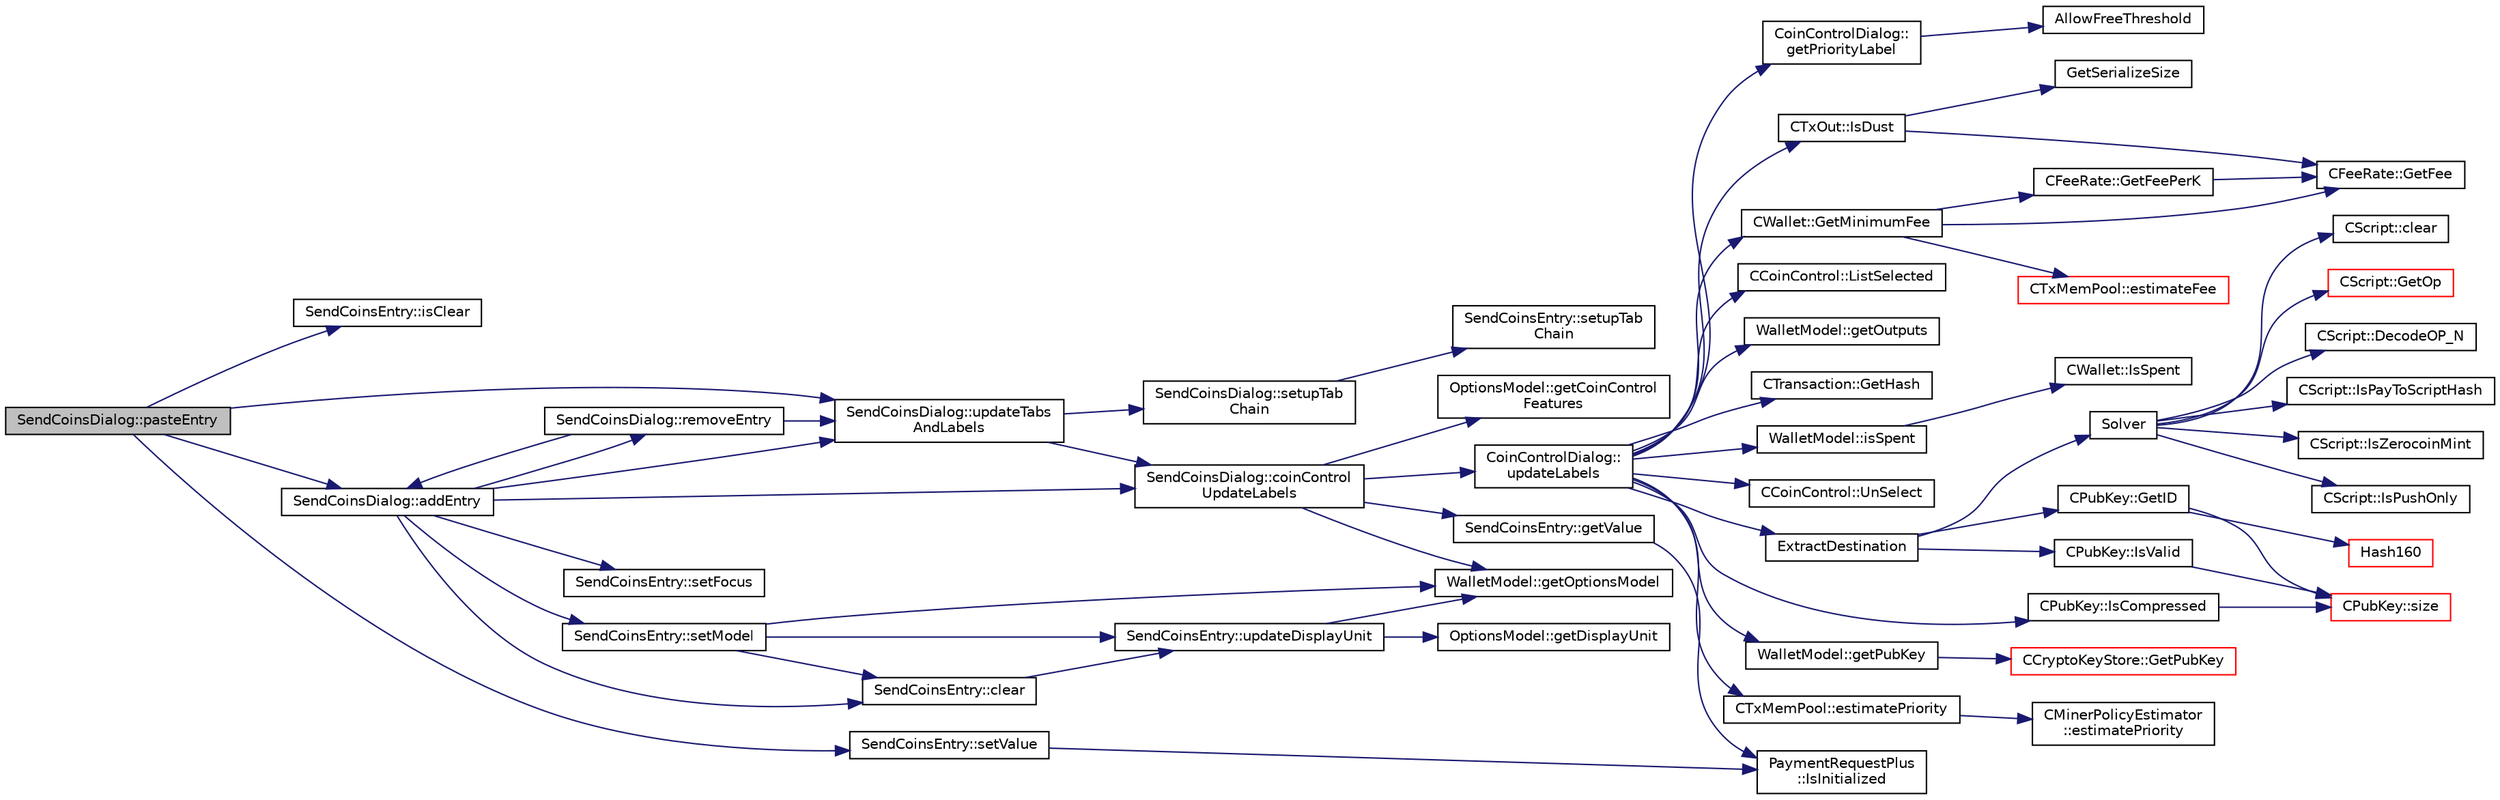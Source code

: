 digraph "SendCoinsDialog::pasteEntry"
{
  edge [fontname="Helvetica",fontsize="10",labelfontname="Helvetica",labelfontsize="10"];
  node [fontname="Helvetica",fontsize="10",shape=record];
  rankdir="LR";
  Node907 [label="SendCoinsDialog::pasteEntry",height=0.2,width=0.4,color="black", fillcolor="grey75", style="filled", fontcolor="black"];
  Node907 -> Node908 [color="midnightblue",fontsize="10",style="solid",fontname="Helvetica"];
  Node908 [label="SendCoinsEntry::isClear",height=0.2,width=0.4,color="black", fillcolor="white", style="filled",URL="$class_send_coins_entry.html#a1dcce9480364868dfd0bb8782e039e57",tooltip="Return whether the entry is still empty and unedited. "];
  Node907 -> Node909 [color="midnightblue",fontsize="10",style="solid",fontname="Helvetica"];
  Node909 [label="SendCoinsDialog::addEntry",height=0.2,width=0.4,color="black", fillcolor="white", style="filled",URL="$class_send_coins_dialog.html#a3d680a76b967641115c6ff2fa83fb62a"];
  Node909 -> Node910 [color="midnightblue",fontsize="10",style="solid",fontname="Helvetica"];
  Node910 [label="SendCoinsEntry::setModel",height=0.2,width=0.4,color="black", fillcolor="white", style="filled",URL="$class_send_coins_entry.html#a831f8f9a63acd77b7d66d5393e12310b"];
  Node910 -> Node911 [color="midnightblue",fontsize="10",style="solid",fontname="Helvetica"];
  Node911 [label="WalletModel::getOptionsModel",height=0.2,width=0.4,color="black", fillcolor="white", style="filled",URL="$class_wallet_model.html#a96d53e56b3f8f07537ea2523f7a7d300"];
  Node910 -> Node912 [color="midnightblue",fontsize="10",style="solid",fontname="Helvetica"];
  Node912 [label="SendCoinsEntry::updateDisplayUnit",height=0.2,width=0.4,color="black", fillcolor="white", style="filled",URL="$class_send_coins_entry.html#a6ff4bd5b370545bcfd6214e866ee33f3"];
  Node912 -> Node911 [color="midnightblue",fontsize="10",style="solid",fontname="Helvetica"];
  Node912 -> Node913 [color="midnightblue",fontsize="10",style="solid",fontname="Helvetica"];
  Node913 [label="OptionsModel::getDisplayUnit",height=0.2,width=0.4,color="black", fillcolor="white", style="filled",URL="$class_options_model.html#a3b6e4d4ef42be3aaba315b8cd14f468e"];
  Node910 -> Node914 [color="midnightblue",fontsize="10",style="solid",fontname="Helvetica"];
  Node914 [label="SendCoinsEntry::clear",height=0.2,width=0.4,color="black", fillcolor="white", style="filled",URL="$class_send_coins_entry.html#abff66fcd456c82144e7a2c410f5082ac"];
  Node914 -> Node912 [color="midnightblue",fontsize="10",style="solid",fontname="Helvetica"];
  Node909 -> Node915 [color="midnightblue",fontsize="10",style="solid",fontname="Helvetica"];
  Node915 [label="SendCoinsDialog::removeEntry",height=0.2,width=0.4,color="black", fillcolor="white", style="filled",URL="$class_send_coins_dialog.html#aabd82a79bd2358493f36425f1d62136b"];
  Node915 -> Node909 [color="midnightblue",fontsize="10",style="solid",fontname="Helvetica"];
  Node915 -> Node916 [color="midnightblue",fontsize="10",style="solid",fontname="Helvetica"];
  Node916 [label="SendCoinsDialog::updateTabs\lAndLabels",height=0.2,width=0.4,color="black", fillcolor="white", style="filled",URL="$class_send_coins_dialog.html#a3b834c739f7d02d8086a2bf58525c5f0"];
  Node916 -> Node917 [color="midnightblue",fontsize="10",style="solid",fontname="Helvetica"];
  Node917 [label="SendCoinsDialog::setupTab\lChain",height=0.2,width=0.4,color="black", fillcolor="white", style="filled",URL="$class_send_coins_dialog.html#a689658987f2af0896f25bf37bb945d91",tooltip="Set up the tab chain manually, as Qt messes up the tab chain by default in some cases (issue https://..."];
  Node917 -> Node918 [color="midnightblue",fontsize="10",style="solid",fontname="Helvetica"];
  Node918 [label="SendCoinsEntry::setupTab\lChain",height=0.2,width=0.4,color="black", fillcolor="white", style="filled",URL="$class_send_coins_entry.html#aa431a0bf53174b3a012fe224e472bc13",tooltip="Set up the tab chain manually, as Qt messes up the tab chain by default in some cases (issue https://..."];
  Node916 -> Node919 [color="midnightblue",fontsize="10",style="solid",fontname="Helvetica"];
  Node919 [label="SendCoinsDialog::coinControl\lUpdateLabels",height=0.2,width=0.4,color="black", fillcolor="white", style="filled",URL="$class_send_coins_dialog.html#ae4f429aabcaf309aa314b90049be2a74"];
  Node919 -> Node911 [color="midnightblue",fontsize="10",style="solid",fontname="Helvetica"];
  Node919 -> Node920 [color="midnightblue",fontsize="10",style="solid",fontname="Helvetica"];
  Node920 [label="OptionsModel::getCoinControl\lFeatures",height=0.2,width=0.4,color="black", fillcolor="white", style="filled",URL="$class_options_model.html#ace6c871068f613aee277e37bfdc988c0"];
  Node919 -> Node921 [color="midnightblue",fontsize="10",style="solid",fontname="Helvetica"];
  Node921 [label="SendCoinsEntry::getValue",height=0.2,width=0.4,color="black", fillcolor="white", style="filled",URL="$class_send_coins_entry.html#af36fb0ed9e2e07079c1a982b31e793c8"];
  Node921 -> Node922 [color="midnightblue",fontsize="10",style="solid",fontname="Helvetica"];
  Node922 [label="PaymentRequestPlus\l::IsInitialized",height=0.2,width=0.4,color="black", fillcolor="white", style="filled",URL="$class_payment_request_plus.html#aa3d8c57af7c7bc4ffbc31da32e5a40a6"];
  Node919 -> Node923 [color="midnightblue",fontsize="10",style="solid",fontname="Helvetica"];
  Node923 [label="CoinControlDialog::\lupdateLabels",height=0.2,width=0.4,color="black", fillcolor="white", style="filled",URL="$class_coin_control_dialog.html#a4fc60e89b097952ff22dc0f9c58c87d9"];
  Node923 -> Node924 [color="midnightblue",fontsize="10",style="solid",fontname="Helvetica"];
  Node924 [label="CTxOut::IsDust",height=0.2,width=0.4,color="black", fillcolor="white", style="filled",URL="$class_c_tx_out.html#ad4440670c7b3a59b46fa44f2f032ded8"];
  Node924 -> Node925 [color="midnightblue",fontsize="10",style="solid",fontname="Helvetica"];
  Node925 [label="GetSerializeSize",height=0.2,width=0.4,color="black", fillcolor="white", style="filled",URL="$serialize_8h.html#a48239e478ae730373d1984fe304ca025"];
  Node924 -> Node926 [color="midnightblue",fontsize="10",style="solid",fontname="Helvetica"];
  Node926 [label="CFeeRate::GetFee",height=0.2,width=0.4,color="black", fillcolor="white", style="filled",URL="$class_c_fee_rate.html#a6a3aef64120ef51ac921318282404b0e"];
  Node923 -> Node927 [color="midnightblue",fontsize="10",style="solid",fontname="Helvetica"];
  Node927 [label="CCoinControl::ListSelected",height=0.2,width=0.4,color="black", fillcolor="white", style="filled",URL="$class_c_coin_control.html#a176b3a32b5f623fe25b8e61ca561422e"];
  Node923 -> Node928 [color="midnightblue",fontsize="10",style="solid",fontname="Helvetica"];
  Node928 [label="WalletModel::getOutputs",height=0.2,width=0.4,color="black", fillcolor="white", style="filled",URL="$class_wallet_model.html#a5237ea4d9724807a05e2944e5ce6f181"];
  Node923 -> Node929 [color="midnightblue",fontsize="10",style="solid",fontname="Helvetica"];
  Node929 [label="CTransaction::GetHash",height=0.2,width=0.4,color="black", fillcolor="white", style="filled",URL="$class_c_transaction.html#a7efd1379de830341417c0bfa23a149aa"];
  Node923 -> Node930 [color="midnightblue",fontsize="10",style="solid",fontname="Helvetica"];
  Node930 [label="WalletModel::isSpent",height=0.2,width=0.4,color="black", fillcolor="white", style="filled",URL="$class_wallet_model.html#acb24dd4388e6daef526667fb365a57b1"];
  Node930 -> Node931 [color="midnightblue",fontsize="10",style="solid",fontname="Helvetica"];
  Node931 [label="CWallet::IsSpent",height=0.2,width=0.4,color="black", fillcolor="white", style="filled",URL="$group__map_wallet.html#ga6adcf1c224ed3c3fe4b0b19f6fca75d8",tooltip="Outpoint is spent if any non-conflicted transaction spends it: "];
  Node923 -> Node932 [color="midnightblue",fontsize="10",style="solid",fontname="Helvetica"];
  Node932 [label="CCoinControl::UnSelect",height=0.2,width=0.4,color="black", fillcolor="white", style="filled",URL="$class_c_coin_control.html#a7f9b8135840df5907bc49a4c5cb19ba4"];
  Node923 -> Node933 [color="midnightblue",fontsize="10",style="solid",fontname="Helvetica"];
  Node933 [label="ExtractDestination",height=0.2,width=0.4,color="black", fillcolor="white", style="filled",URL="$standard_8cpp.html#a951f7e601746ae076afdf3169ecca2fc"];
  Node933 -> Node934 [color="midnightblue",fontsize="10",style="solid",fontname="Helvetica"];
  Node934 [label="Solver",height=0.2,width=0.4,color="black", fillcolor="white", style="filled",URL="$standard_8cpp.html#a6ee6be50bff44464e905680c6fcee6dc",tooltip="Return public keys or hashes from scriptPubKey, for &#39;standard&#39; transaction types. ..."];
  Node934 -> Node935 [color="midnightblue",fontsize="10",style="solid",fontname="Helvetica"];
  Node935 [label="CScript::IsPayToScriptHash",height=0.2,width=0.4,color="black", fillcolor="white", style="filled",URL="$class_c_script.html#a0c3729c606d318923dc06f95d85a0971"];
  Node934 -> Node936 [color="midnightblue",fontsize="10",style="solid",fontname="Helvetica"];
  Node936 [label="CScript::IsZerocoinMint",height=0.2,width=0.4,color="black", fillcolor="white", style="filled",URL="$class_c_script.html#aadeaf93bd9c00abc9e20d082051adac8"];
  Node934 -> Node937 [color="midnightblue",fontsize="10",style="solid",fontname="Helvetica"];
  Node937 [label="CScript::IsPushOnly",height=0.2,width=0.4,color="black", fillcolor="white", style="filled",URL="$class_c_script.html#a090905f875fa5a40e616b319de8e973f",tooltip="Called by IsStandardTx and P2SH/BIP62 VerifyScript (which makes it consensus-critical). "];
  Node934 -> Node938 [color="midnightblue",fontsize="10",style="solid",fontname="Helvetica"];
  Node938 [label="CScript::clear",height=0.2,width=0.4,color="black", fillcolor="white", style="filled",URL="$class_c_script.html#a7b2baf842621f07c4939408acf63377c"];
  Node934 -> Node939 [color="midnightblue",fontsize="10",style="solid",fontname="Helvetica"];
  Node939 [label="CScript::GetOp",height=0.2,width=0.4,color="red", fillcolor="white", style="filled",URL="$class_c_script.html#a94635ed93d8d244ec3acfa83f9ecfe5f"];
  Node934 -> Node943 [color="midnightblue",fontsize="10",style="solid",fontname="Helvetica"];
  Node943 [label="CScript::DecodeOP_N",height=0.2,width=0.4,color="black", fillcolor="white", style="filled",URL="$class_c_script.html#a7f975fca06b3e9a17da8ba23c7647e2e",tooltip="Encode/decode small integers: "];
  Node933 -> Node944 [color="midnightblue",fontsize="10",style="solid",fontname="Helvetica"];
  Node944 [label="CPubKey::IsValid",height=0.2,width=0.4,color="black", fillcolor="white", style="filled",URL="$class_c_pub_key.html#a4fa94293cf8577fd039b9a133f6c7f30"];
  Node944 -> Node945 [color="midnightblue",fontsize="10",style="solid",fontname="Helvetica"];
  Node945 [label="CPubKey::size",height=0.2,width=0.4,color="red", fillcolor="white", style="filled",URL="$class_c_pub_key.html#a6bb28fcf0a5f799c69f5b7269363b309",tooltip="Simple read-only vector-like interface to the pubkey data. "];
  Node933 -> Node947 [color="midnightblue",fontsize="10",style="solid",fontname="Helvetica"];
  Node947 [label="CPubKey::GetID",height=0.2,width=0.4,color="black", fillcolor="white", style="filled",URL="$class_c_pub_key.html#a2675f7e6f72eff68e7a5227289feb021",tooltip="Get the KeyID of this public key (hash of its serialization) "];
  Node947 -> Node948 [color="midnightblue",fontsize="10",style="solid",fontname="Helvetica"];
  Node948 [label="Hash160",height=0.2,width=0.4,color="red", fillcolor="white", style="filled",URL="$hash_8h.html#a4490f70ddae16e9e48460a0416a48a6b",tooltip="Compute the 160-bit hash an object. "];
  Node947 -> Node945 [color="midnightblue",fontsize="10",style="solid",fontname="Helvetica"];
  Node923 -> Node954 [color="midnightblue",fontsize="10",style="solid",fontname="Helvetica"];
  Node954 [label="WalletModel::getPubKey",height=0.2,width=0.4,color="black", fillcolor="white", style="filled",URL="$class_wallet_model.html#abe0b4462654768f301d1f758f7907ca2"];
  Node954 -> Node955 [color="midnightblue",fontsize="10",style="solid",fontname="Helvetica"];
  Node955 [label="CCryptoKeyStore::GetPubKey",height=0.2,width=0.4,color="red", fillcolor="white", style="filled",URL="$class_c_crypto_key_store.html#a20b474adfe6900bb36cd4fd6f9c31380"];
  Node923 -> Node963 [color="midnightblue",fontsize="10",style="solid",fontname="Helvetica"];
  Node963 [label="CPubKey::IsCompressed",height=0.2,width=0.4,color="black", fillcolor="white", style="filled",URL="$class_c_pub_key.html#a25f8b70340ad20ddab0f80ec4cee9396",tooltip="Check whether this is a compressed public key. "];
  Node963 -> Node945 [color="midnightblue",fontsize="10",style="solid",fontname="Helvetica"];
  Node923 -> Node964 [color="midnightblue",fontsize="10",style="solid",fontname="Helvetica"];
  Node964 [label="CTxMemPool::estimatePriority",height=0.2,width=0.4,color="black", fillcolor="white", style="filled",URL="$class_c_tx_mem_pool.html#a225378304025c093d2dc5fcb754ade3b",tooltip="Estimate priority needed to get into the next nBlocks. "];
  Node964 -> Node965 [color="midnightblue",fontsize="10",style="solid",fontname="Helvetica"];
  Node965 [label="CMinerPolicyEstimator\l::estimatePriority",height=0.2,width=0.4,color="black", fillcolor="white", style="filled",URL="$class_c_miner_policy_estimator.html#ae9bb4813622680e6e3b48ea8c0ce41b6"];
  Node923 -> Node966 [color="midnightblue",fontsize="10",style="solid",fontname="Helvetica"];
  Node966 [label="CoinControlDialog::\lgetPriorityLabel",height=0.2,width=0.4,color="black", fillcolor="white", style="filled",URL="$class_coin_control_dialog.html#a82c553c068d383edb52e2c239642d8e4"];
  Node966 -> Node967 [color="midnightblue",fontsize="10",style="solid",fontname="Helvetica"];
  Node967 [label="AllowFreeThreshold",height=0.2,width=0.4,color="black", fillcolor="white", style="filled",URL="$txmempool_8h.html#a51bd4734f99121bdc24323fd5aebacc3"];
  Node923 -> Node968 [color="midnightblue",fontsize="10",style="solid",fontname="Helvetica"];
  Node968 [label="CWallet::GetMinimumFee",height=0.2,width=0.4,color="black", fillcolor="white", style="filled",URL="$group___actions.html#ga64a76474added26d9fbf904b5dd978a8"];
  Node968 -> Node926 [color="midnightblue",fontsize="10",style="solid",fontname="Helvetica"];
  Node968 -> Node969 [color="midnightblue",fontsize="10",style="solid",fontname="Helvetica"];
  Node969 [label="CFeeRate::GetFeePerK",height=0.2,width=0.4,color="black", fillcolor="white", style="filled",URL="$class_c_fee_rate.html#ac772be79983433d442d6b871d2fb6e11"];
  Node969 -> Node926 [color="midnightblue",fontsize="10",style="solid",fontname="Helvetica"];
  Node968 -> Node970 [color="midnightblue",fontsize="10",style="solid",fontname="Helvetica"];
  Node970 [label="CTxMemPool::estimateFee",height=0.2,width=0.4,color="red", fillcolor="white", style="filled",URL="$class_c_tx_mem_pool.html#a32dd66c128330aed86865c8a61857c6c",tooltip="Estimate fee rate needed to get into the next nBlocks. "];
  Node909 -> Node919 [color="midnightblue",fontsize="10",style="solid",fontname="Helvetica"];
  Node909 -> Node916 [color="midnightblue",fontsize="10",style="solid",fontname="Helvetica"];
  Node909 -> Node914 [color="midnightblue",fontsize="10",style="solid",fontname="Helvetica"];
  Node909 -> Node972 [color="midnightblue",fontsize="10",style="solid",fontname="Helvetica"];
  Node972 [label="SendCoinsEntry::setFocus",height=0.2,width=0.4,color="black", fillcolor="white", style="filled",URL="$class_send_coins_entry.html#a0dcb8720f234165b37f8b45b035320cc"];
  Node907 -> Node973 [color="midnightblue",fontsize="10",style="solid",fontname="Helvetica"];
  Node973 [label="SendCoinsEntry::setValue",height=0.2,width=0.4,color="black", fillcolor="white", style="filled",URL="$class_send_coins_entry.html#a513dd22231d0d7c2550c5533e9518cf5"];
  Node973 -> Node922 [color="midnightblue",fontsize="10",style="solid",fontname="Helvetica"];
  Node907 -> Node916 [color="midnightblue",fontsize="10",style="solid",fontname="Helvetica"];
}
